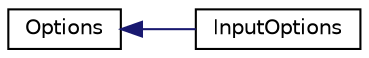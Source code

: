 digraph "Graphical Class Hierarchy"
{
  edge [fontname="Helvetica",fontsize="10",labelfontname="Helvetica",labelfontsize="10"];
  node [fontname="Helvetica",fontsize="10",shape=record];
  rankdir="LR";
  Node1 [label="Options",height=0.2,width=0.4,color="black", fillcolor="white", style="filled",URL="$structOptions.html"];
  Node1 -> Node2 [dir="back",color="midnightblue",fontsize="10",style="solid",fontname="Helvetica"];
  Node2 [label="InputOptions",height=0.2,width=0.4,color="black", fillcolor="white", style="filled",URL="$classInputOptions.html"];
}
